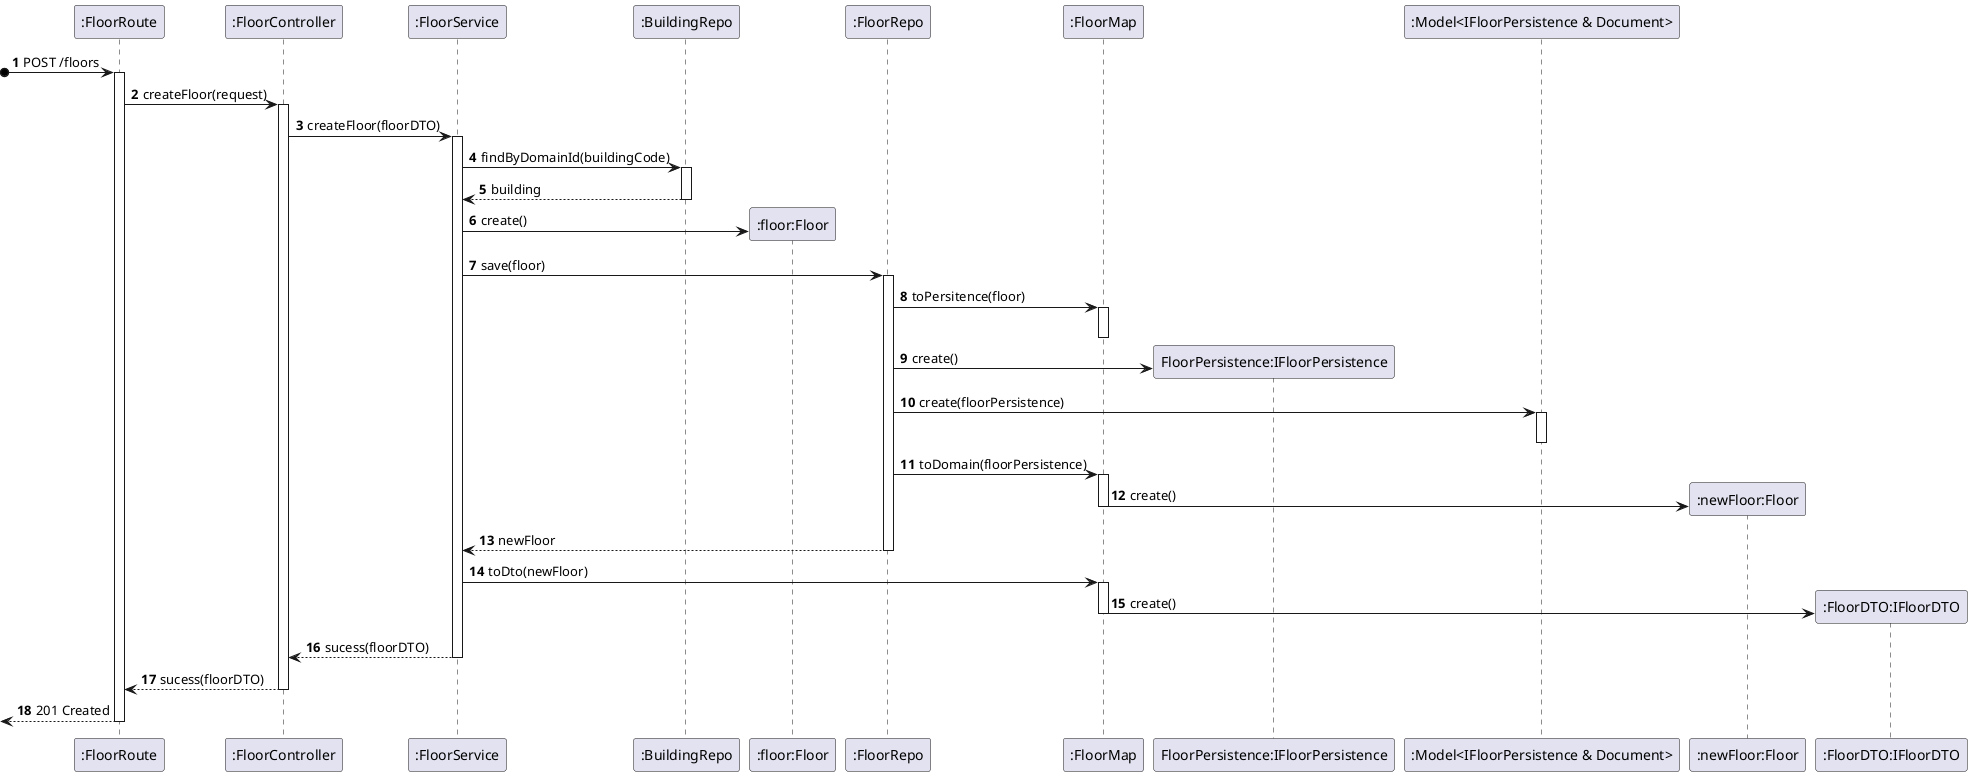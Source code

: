 @startuml process-view
autonumber
participant ROUTE as ":FloorRoute"
participant CTRL as ":FloorController"
participant SRV as ":FloorService"
participant REPOBUILDING as ":BuildingRepo"
participant FLOOR as ":floor:Floor"
participant REPO as ":FloorRepo"
participant MAP as ":FloorMap"
participant PERS as "FloorPersistence:IFloorPersistence"
participant MODEL as ":Model<IFloorPersistence & Document>"
participant NBUILD as ":newFloor:Floor"
participant DTO as ":FloorDTO:IFloorDTO"

?o-> ROUTE : POST /floors
activate ROUTE

ROUTE -> CTRL : createFloor(request)
activate CTRL
CTRL -> SRV : createFloor(floorDTO)
activate SRV
SRV -> REPOBUILDING : findByDomainId(buildingCode)
activate REPOBUILDING
REPOBUILDING --> SRV : building
deactivate REPOBUILDING
SRV -> FLOOR** : create()
SRV -> REPO : save(floor)
activate REPO
REPO -> MAP : toPersitence(floor)
activate MAP
deactivate MAP
REPO -> PERS** : create()
REPO -> MODEL : create(floorPersistence)
activate MODEL
deactivate MODEL
REPO -> MAP : toDomain(floorPersistence)
activate MAP
MAP -> NBUILD** : create()
deactivate MAP
REPO --> SRV : newFloor
deactivate REPO
SRV -> MAP : toDto(newFloor)
activate MAP
MAP -> DTO** : create()
deactivate MAP
SRV --> CTRL : sucess(floorDTO)
deactivate SRV
CTRL --> ROUTE : sucess(floorDTO)
deactivate CTRL
<-- ROUTE : 201 Created
deactivate ROUTE

@enduml
